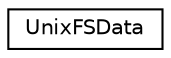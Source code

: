 digraph "Graphical Class Hierarchy"
{
  edge [fontname="Helvetica",fontsize="10",labelfontname="Helvetica",labelfontsize="10"];
  node [fontname="Helvetica",fontsize="10",shape=record];
  rankdir="LR";
  Node0 [label="UnixFSData",height=0.2,width=0.4,color="black", fillcolor="white", style="filled",URL="$struct_unix_f_s_data.html"];
}
